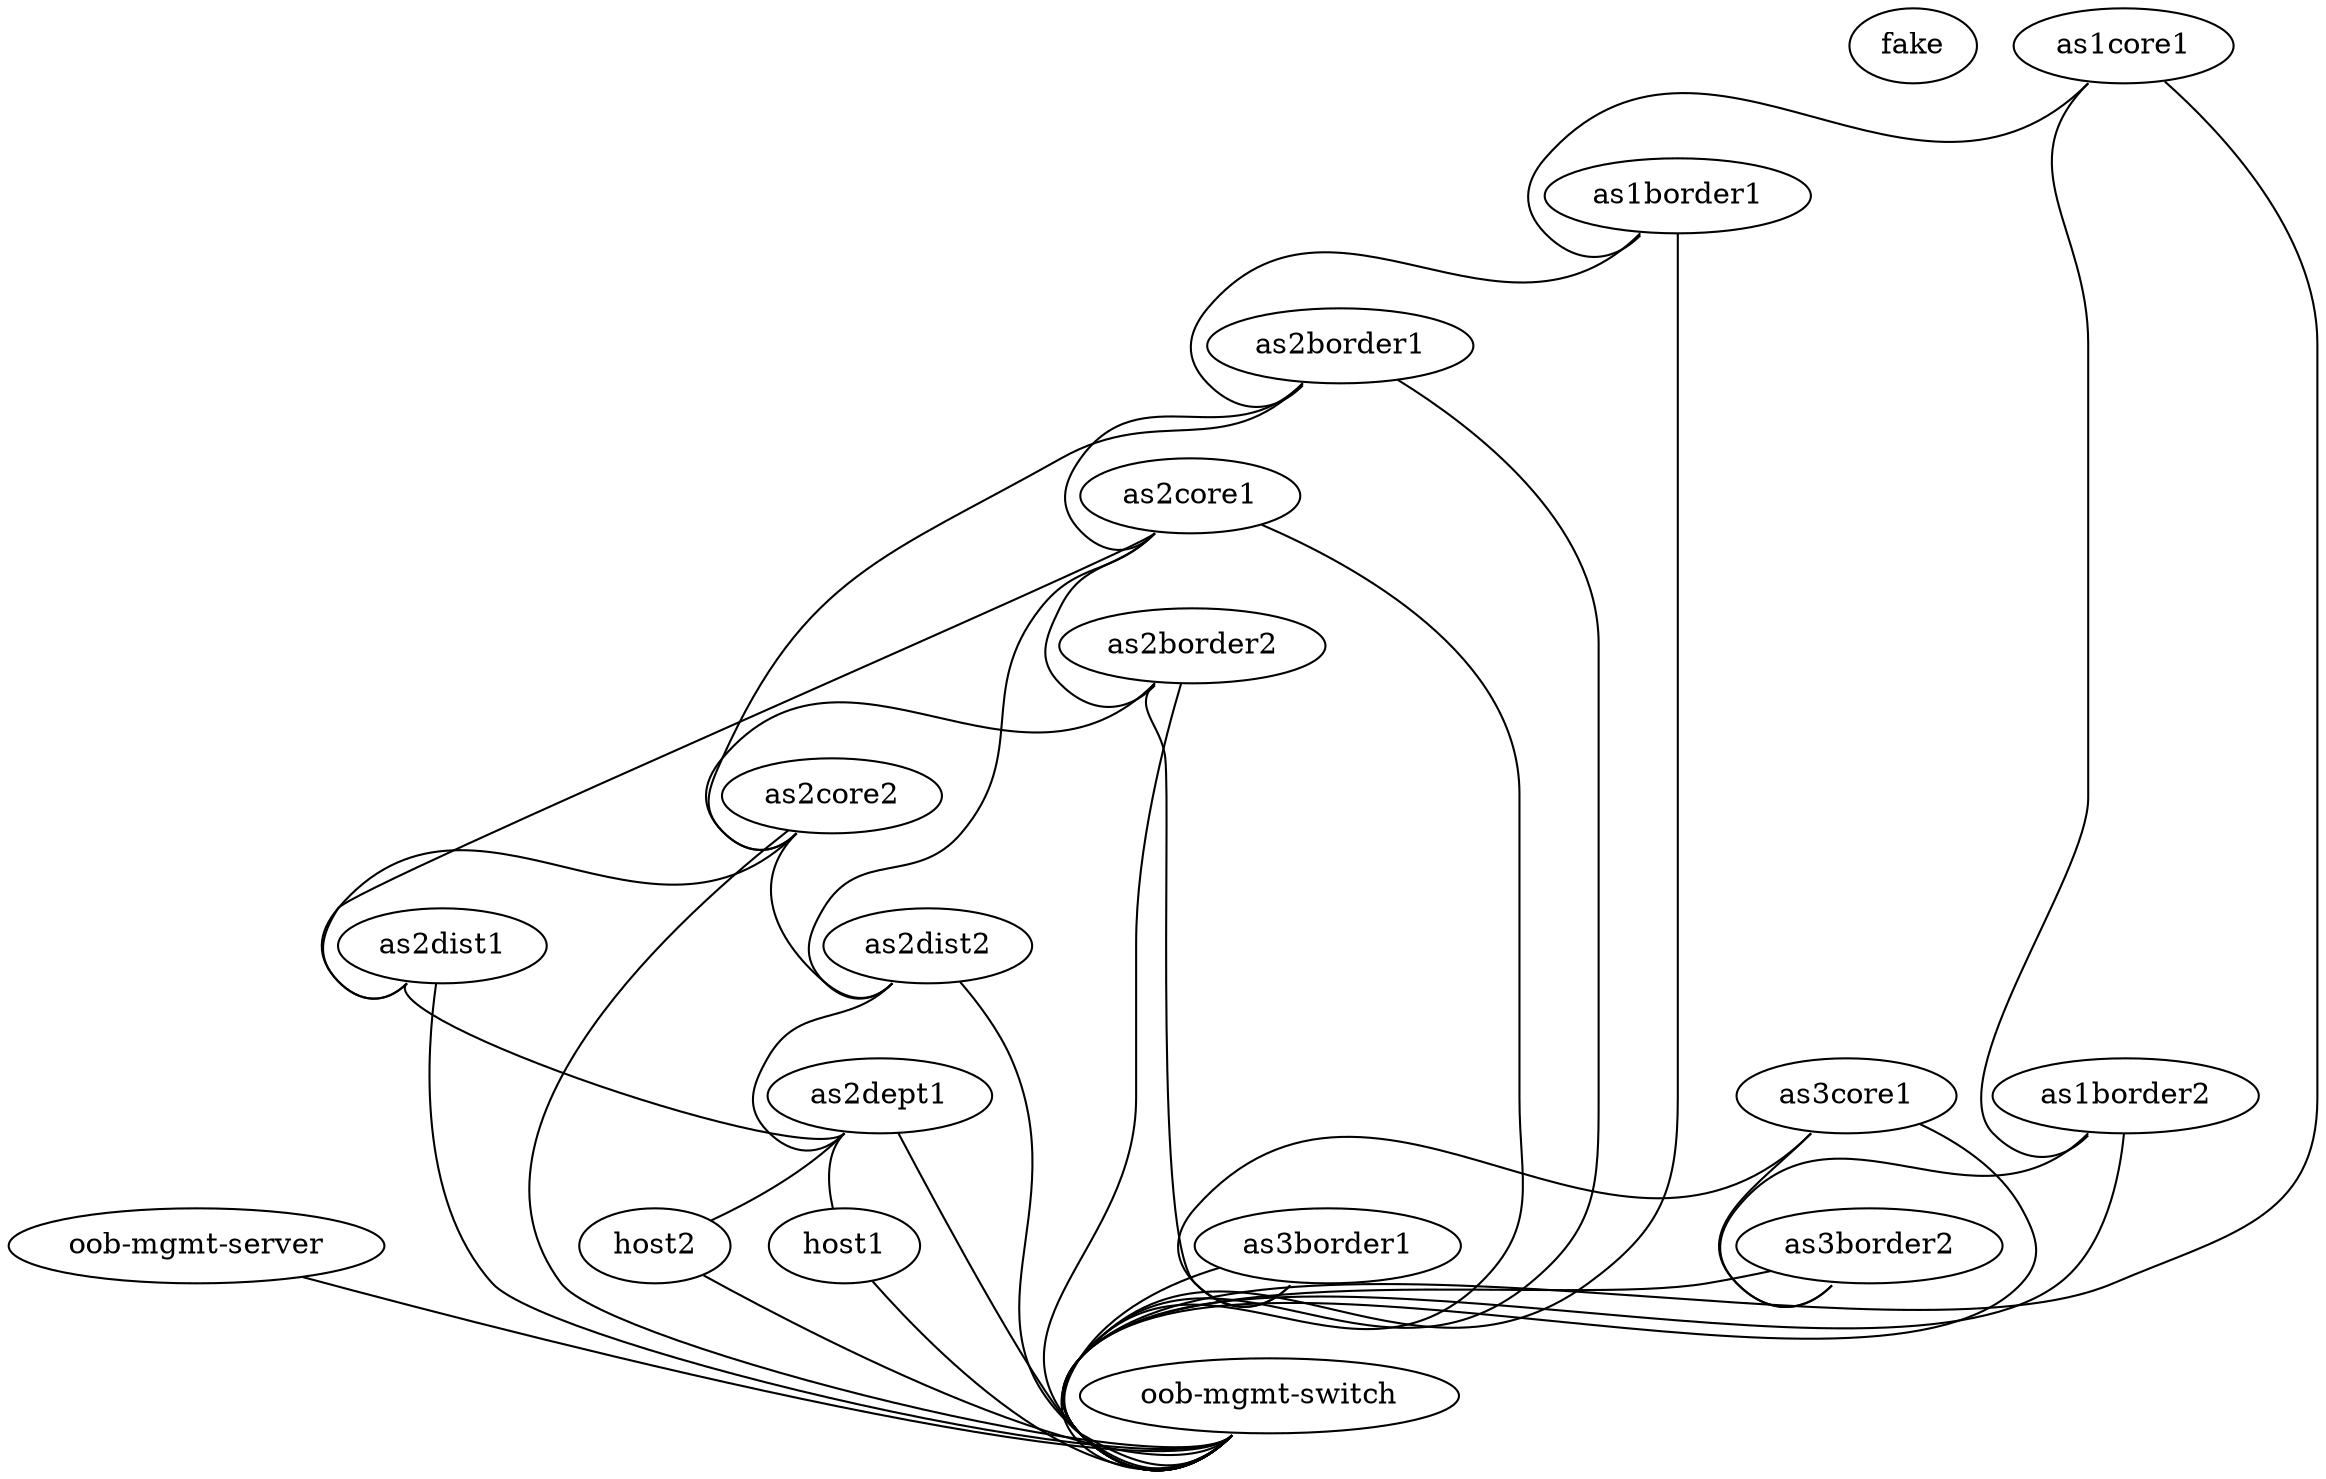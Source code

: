 graph batfish_examples_network{
   
   "fake" [function="fake"]
   "oob-mgmt-server"  [function="oob-server" cpu="4" memory="2048"]
   "oob-mgmt-switch"  [function="oob-switch" mgmt_ip="192.168.200.251" ports="64"]

   "as1core1" [function="not-provisioned"  os="sonic-202012-f6f4c7f4" mgmt_ip="192.168.200.11" ports="54"]
   "as1border1" [function="not-provisioned"  os="sonic-202012-f6f4c7f4" mgmt_ip="192.168.200.12" ports="54"]
   "as1border2" [function="not-provisioned"  os="sonic-202012-f6f4c7f4" mgmt_ip="192.168.200.13" ports="54"]

   "as2core1" [function="not-provisioned"  os="sonic-202012-f6f4c7f4" mgmt_ip="192.168.200.21" ports="54"]
   "as2core2" [function="not-provisioned"  os="sonic-202012-f6f4c7f4" mgmt_ip="192.168.200.22" ports="54"]
   "as2border1" [function="not-provisioned"  os="sonic-202012-f6f4c7f4" mgmt_ip="192.168.200.23" ports="54"]
   "as2border2" [function="not-provisioned"  os="sonic-202012-f6f4c7f4" mgmt_ip="192.168.200.24" ports="54"]
   "as2dist1" [function="not-provisioned"  os="sonic-202012-f6f4c7f4" mgmt_ip="192.168.200.25" ports="54"]
   "as2dist2" [function="not-provisioned"  os="sonic-202012-f6f4c7f4" mgmt_ip="192.168.200.26" ports="54"]
   "as2dept1" [function="not-provisioned"  os="sonic-202012-f6f4c7f4" mgmt_ip="192.168.200.27" ports="54"]
   "host1" [function="host"  os="generic/ubuntu1804" mgmt_ip="192.168.200.28" nic_model="e1000" memory="1024"]
   "host2" [function="host"  os="generic/ubuntu1804" mgmt_ip="192.168.200.29" nic_model="e1000" memory="1024"]

   "as3core1" [function="not-provisioned"  os="sonic-202012-f6f4c7f4" mgmt_ip="192.168.200.31" ports="54"]
   "as3border1" [function="not-provisioned"  os="sonic-202012-f6f4c7f4" mgmt_ip="192.168.200.32" ports="54"]
   "as3border2" [function="not-provisioned"  os="sonic-202012-f6f4c7f4" mgmt_ip="192.168.200.33" ports="54"]

   "as1core1":"swp1" -- "as1border1":"swp1"
   "as1core1":"swp2" -- "as1border2":"swp1"

   "as1border1":"swp2" -- "as2border1":"swp1"

   "as1border2":"swp2" -- "as3border2":"swp2"

   "as2border1":"swp2" -- "as2core1":"swp1"
   "as2border1":"swp3" -- "as2core2":"swp1"
   
   "as2border2":"swp1" -- "as3border1":"swp2"
   "as2border2":"swp3" -- "as2core2":"swp2"

   "as2core1":"swp2" -- "as2border2":"swp2"
   "as2core1":"swp3" -- "as2dist1":"swp1"
   "as2core1":"swp4" -- "as2dist2":"swp1"
   
   "as2core2":"swp3" -- "as2dist1":"swp2"
   "as2core2":"swp4" -- "as2dist2":"swp2"

   "as2dist1":"swp3" -- "as2dept1":"swp1"
   "as2dist2":"swp3" -- "as2dept1":"swp2"

   "as2dept1":"swp3" -- "host1":"eth1"
   "as2dept1":"swp4" -- "host2":"eth1"

   "as3core1":"swp1" -- "as3border1":"swp1"
   "as3core1":"swp2" -- "as3border2":"swp1"

   "oob-mgmt-server":"eth1" -- "oob-mgmt-switch":"swp1" [left_mac="44:38:50:22:01:01"] 
   "as1core1":"eth0" -- "oob-mgmt-switch":"swp2" [left_mac="44:38:50:22:01:02"] 
   "as1border1":"eth0" -- "oob-mgmt-switch":"swp3" [left_mac="44:38:50:22:01:03"]
   "as1border2":"eth0" -- "oob-mgmt-switch":"swp4" [left_mac="44:38:50:22:01:04"]
   "as2core1":"eth0" -- "oob-mgmt-switch":"swp5" [left_mac="44:38:50:22:01:05"]
   "as2core2":"eth0" -- "oob-mgmt-switch":"swp6" [left_mac="44:38:50:22:01:06"]
   "as2border1":"eth0" -- "oob-mgmt-switch":"swp7" [left_mac="44:38:50:22:01:07"]
   "as2border2":"eth0" -- "oob-mgmt-switch":"swp8" [left_mac="44:38:50:22:01:08"]
   "as2dist1":"eth0" -- "oob-mgmt-switch":"swp9" [left_mac="44:38:50:22:01:09"]
    "as2dist2":"eth0" -- "oob-mgmt-switch":"swp10" [left_mac="44:38:50:22:01:10"]
    "as2dept1":"eth0" -- "oob-mgmt-switch":"swp11" [left_mac="44:38:50:22:01:11"]
    "as3core1":"eth0" -- "oob-mgmt-switch":"swp12" [left_mac="44:38:50:22:01:12"]
    "as3border1":"eth0" -- "oob-mgmt-switch":"swp13" [left_mac="44:38:50:22:01:13"]
    "as3border2":"eth0" -- "oob-mgmt-switch":"swp14" [left_mac="44:38:50:22:01:14"]
    "host1":"eth0" -- "oob-mgmt-switch":"swp15" [left_mac="44:38:50:22:01:15"]
    "host2":"eth0" -- "oob-mgmt-switch":"swp16" [left_mac="44:38:50:22:01:16"]

}


